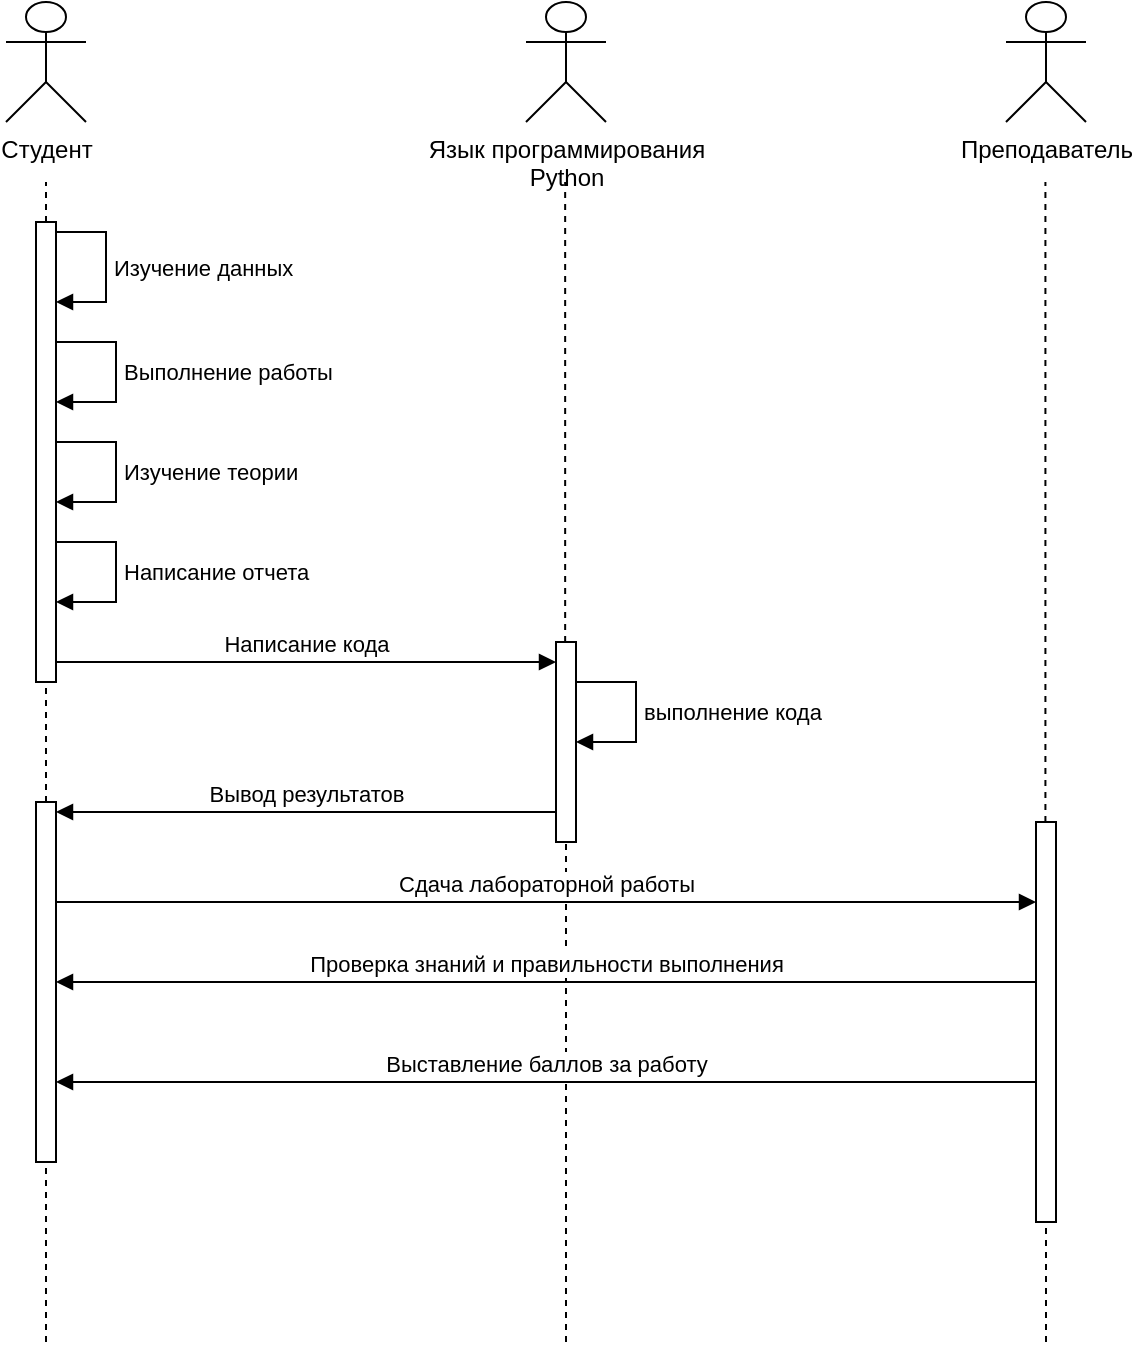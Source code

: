 <mxfile version="24.7.8">
  <diagram name="Page-1" id="2YBvvXClWsGukQMizWep">
    <mxGraphModel dx="1105" dy="654" grid="1" gridSize="10" guides="1" tooltips="1" connect="1" arrows="1" fold="1" page="1" pageScale="1" pageWidth="850" pageHeight="1100" background="none" math="0" shadow="0">
      <root>
        <mxCell id="0" />
        <mxCell id="1" parent="0" />
        <mxCell id="3DbXoYP9Neb8XP8Io81B-1" value="Студент" style="shape=umlActor;verticalLabelPosition=bottom;verticalAlign=top;html=1;outlineConnect=0;labelBackgroundColor=none;" parent="1" vertex="1">
          <mxGeometry x="40" y="50" width="40" height="60" as="geometry" />
        </mxCell>
        <mxCell id="3DbXoYP9Neb8XP8Io81B-2" value="Язык программирования&lt;div&gt;Python&lt;/div&gt;" style="shape=umlActor;verticalLabelPosition=bottom;verticalAlign=top;html=1;outlineConnect=0;labelBackgroundColor=none;" parent="1" vertex="1">
          <mxGeometry x="300" y="50" width="40" height="60" as="geometry" />
        </mxCell>
        <mxCell id="3DbXoYP9Neb8XP8Io81B-3" value="Преподаватель" style="shape=umlActor;verticalLabelPosition=bottom;verticalAlign=top;html=1;outlineConnect=0;labelBackgroundColor=none;" parent="1" vertex="1">
          <mxGeometry x="540" y="50" width="40" height="60" as="geometry" />
        </mxCell>
        <mxCell id="3DbXoYP9Neb8XP8Io81B-4" value="" style="endArrow=none;dashed=1;html=1;rounded=0;labelBackgroundColor=none;fontColor=default;" parent="1" source="3DbXoYP9Neb8XP8Io81B-31" edge="1">
          <mxGeometry width="50" height="50" relative="1" as="geometry">
            <mxPoint x="60" y="720" as="sourcePoint" />
            <mxPoint x="60" y="140" as="targetPoint" />
          </mxGeometry>
        </mxCell>
        <mxCell id="3DbXoYP9Neb8XP8Io81B-5" value="" style="endArrow=none;dashed=1;html=1;rounded=0;labelBackgroundColor=none;fontColor=default;" parent="1" source="3DbXoYP9Neb8XP8Io81B-9" edge="1">
          <mxGeometry width="50" height="50" relative="1" as="geometry">
            <mxPoint x="319.58" y="440" as="sourcePoint" />
            <mxPoint x="319.58" y="140" as="targetPoint" />
          </mxGeometry>
        </mxCell>
        <mxCell id="3DbXoYP9Neb8XP8Io81B-6" value="" style="endArrow=none;dashed=1;html=1;rounded=0;labelBackgroundColor=none;fontColor=default;" parent="1" source="3DbXoYP9Neb8XP8Io81B-35" edge="1">
          <mxGeometry width="50" height="50" relative="1" as="geometry">
            <mxPoint x="560" y="720" as="sourcePoint" />
            <mxPoint x="559.71" y="140" as="targetPoint" />
          </mxGeometry>
        </mxCell>
        <mxCell id="3DbXoYP9Neb8XP8Io81B-11" value="" style="endArrow=none;dashed=1;html=1;rounded=0;labelBackgroundColor=none;fontColor=default;" parent="1" target="3DbXoYP9Neb8XP8Io81B-9" edge="1">
          <mxGeometry width="50" height="50" relative="1" as="geometry">
            <mxPoint x="320" y="720" as="sourcePoint" />
            <mxPoint x="319.58" y="140" as="targetPoint" />
          </mxGeometry>
        </mxCell>
        <mxCell id="3DbXoYP9Neb8XP8Io81B-9" value="" style="html=1;points=[[0,0,0,0,5],[0,1,0,0,-5],[1,0,0,0,5],[1,1,0,0,-5]];perimeter=orthogonalPerimeter;outlineConnect=0;targetShapes=umlLifeline;portConstraint=eastwest;newEdgeStyle={&quot;curved&quot;:0,&quot;rounded&quot;:0};labelBackgroundColor=none;" parent="1" vertex="1">
          <mxGeometry x="315" y="370" width="10" height="100" as="geometry" />
        </mxCell>
        <mxCell id="3DbXoYP9Neb8XP8Io81B-34" value="" style="endArrow=none;dashed=1;html=1;rounded=0;labelBackgroundColor=none;fontColor=default;" parent="1" target="3DbXoYP9Neb8XP8Io81B-31" edge="1" source="0G2NsT2vJJGpYUrEt_-A-10">
          <mxGeometry width="50" height="50" relative="1" as="geometry">
            <mxPoint x="60" y="720" as="sourcePoint" />
            <mxPoint x="60" y="140" as="targetPoint" />
          </mxGeometry>
        </mxCell>
        <mxCell id="3DbXoYP9Neb8XP8Io81B-31" value="" style="html=1;points=[[0,0,0,0,5],[0,1,0,0,-5],[1,0,0,0,5],[1,1,0,0,-5]];perimeter=orthogonalPerimeter;outlineConnect=0;targetShapes=umlLifeline;portConstraint=eastwest;newEdgeStyle={&quot;curved&quot;:0,&quot;rounded&quot;:0};labelBackgroundColor=none;" parent="1" vertex="1">
          <mxGeometry x="55" y="160" width="10" height="230" as="geometry" />
        </mxCell>
        <mxCell id="3DbXoYP9Neb8XP8Io81B-37" value="" style="endArrow=none;dashed=1;html=1;rounded=0;labelBackgroundColor=none;fontColor=default;" parent="1" target="3DbXoYP9Neb8XP8Io81B-35" edge="1">
          <mxGeometry width="50" height="50" relative="1" as="geometry">
            <mxPoint x="560" y="720" as="sourcePoint" />
            <mxPoint x="559.71" y="140" as="targetPoint" />
          </mxGeometry>
        </mxCell>
        <mxCell id="3DbXoYP9Neb8XP8Io81B-35" value="" style="html=1;points=[[0,0,0,0,5],[0,1,0,0,-5],[1,0,0,0,5],[1,1,0,0,-5]];perimeter=orthogonalPerimeter;outlineConnect=0;targetShapes=umlLifeline;portConstraint=eastwest;newEdgeStyle={&quot;curved&quot;:0,&quot;rounded&quot;:0};labelBackgroundColor=none;" parent="1" vertex="1">
          <mxGeometry x="555" y="460" width="10" height="200" as="geometry" />
        </mxCell>
        <mxCell id="0G2NsT2vJJGpYUrEt_-A-2" value="Изучение данных" style="html=1;align=left;spacingLeft=2;endArrow=block;rounded=0;edgeStyle=orthogonalEdgeStyle;curved=0;rounded=0;exitX=1;exitY=0;exitDx=0;exitDy=5;exitPerimeter=0;" edge="1" target="3DbXoYP9Neb8XP8Io81B-31" parent="1" source="3DbXoYP9Neb8XP8Io81B-31">
          <mxGeometry relative="1" as="geometry">
            <mxPoint x="70" y="170" as="sourcePoint" />
            <Array as="points">
              <mxPoint x="90" y="165" />
              <mxPoint x="90" y="200" />
            </Array>
            <mxPoint x="75" y="200" as="targetPoint" />
          </mxGeometry>
        </mxCell>
        <mxCell id="0G2NsT2vJJGpYUrEt_-A-4" value="Выполнение работы" style="html=1;align=left;spacingLeft=2;endArrow=block;rounded=0;edgeStyle=orthogonalEdgeStyle;curved=0;rounded=0;" edge="1" parent="1">
          <mxGeometry relative="1" as="geometry">
            <mxPoint x="65" y="220" as="sourcePoint" />
            <Array as="points">
              <mxPoint x="95" y="250" />
            </Array>
            <mxPoint x="65" y="250" as="targetPoint" />
          </mxGeometry>
        </mxCell>
        <mxCell id="0G2NsT2vJJGpYUrEt_-A-6" value="Написание отчета" style="html=1;align=left;spacingLeft=2;endArrow=block;rounded=0;edgeStyle=orthogonalEdgeStyle;curved=0;rounded=0;" edge="1" parent="1">
          <mxGeometry relative="1" as="geometry">
            <mxPoint x="65" y="320" as="sourcePoint" />
            <Array as="points">
              <mxPoint x="95" y="350" />
            </Array>
            <mxPoint x="65" y="350" as="targetPoint" />
          </mxGeometry>
        </mxCell>
        <mxCell id="0G2NsT2vJJGpYUrEt_-A-7" value="Изучение теории" style="html=1;align=left;spacingLeft=2;endArrow=block;rounded=0;edgeStyle=orthogonalEdgeStyle;curved=0;rounded=0;" edge="1" parent="1">
          <mxGeometry relative="1" as="geometry">
            <mxPoint x="65" y="270" as="sourcePoint" />
            <Array as="points">
              <mxPoint x="95" y="300" />
            </Array>
            <mxPoint x="65" y="300" as="targetPoint" />
          </mxGeometry>
        </mxCell>
        <mxCell id="0G2NsT2vJJGpYUrEt_-A-8" value="Написание кода" style="html=1;verticalAlign=bottom;endArrow=block;curved=0;rounded=0;" edge="1" parent="1" source="3DbXoYP9Neb8XP8Io81B-31" target="3DbXoYP9Neb8XP8Io81B-9">
          <mxGeometry width="80" relative="1" as="geometry">
            <mxPoint x="70" y="380" as="sourcePoint" />
            <mxPoint x="260" y="430" as="targetPoint" />
            <Array as="points">
              <mxPoint x="210" y="380" />
            </Array>
          </mxGeometry>
        </mxCell>
        <mxCell id="0G2NsT2vJJGpYUrEt_-A-9" value="выполнение кода" style="html=1;align=left;spacingLeft=2;endArrow=block;rounded=0;edgeStyle=orthogonalEdgeStyle;curved=0;rounded=0;" edge="1" parent="1">
          <mxGeometry relative="1" as="geometry">
            <mxPoint x="325" y="390" as="sourcePoint" />
            <Array as="points">
              <mxPoint x="355" y="420" />
            </Array>
            <mxPoint x="325" y="420" as="targetPoint" />
          </mxGeometry>
        </mxCell>
        <mxCell id="0G2NsT2vJJGpYUrEt_-A-11" value="" style="endArrow=none;dashed=1;html=1;rounded=0;labelBackgroundColor=none;fontColor=default;" edge="1" parent="1" target="0G2NsT2vJJGpYUrEt_-A-10">
          <mxGeometry width="50" height="50" relative="1" as="geometry">
            <mxPoint x="60" y="720" as="sourcePoint" />
            <mxPoint x="60" y="390" as="targetPoint" />
          </mxGeometry>
        </mxCell>
        <mxCell id="0G2NsT2vJJGpYUrEt_-A-10" value="" style="html=1;points=[[0,0,0,0,5],[0,1,0,0,-5],[1,0,0,0,5],[1,1,0,0,-5]];perimeter=orthogonalPerimeter;outlineConnect=0;targetShapes=umlLifeline;portConstraint=eastwest;newEdgeStyle={&quot;curved&quot;:0,&quot;rounded&quot;:0};" vertex="1" parent="1">
          <mxGeometry x="55" y="450" width="10" height="180" as="geometry" />
        </mxCell>
        <mxCell id="0G2NsT2vJJGpYUrEt_-A-12" value="Вывод результатов" style="html=1;verticalAlign=bottom;endArrow=block;curved=0;rounded=0;entryX=1;entryY=0;entryDx=0;entryDy=5;entryPerimeter=0;" edge="1" parent="1" source="3DbXoYP9Neb8XP8Io81B-9" target="0G2NsT2vJJGpYUrEt_-A-10">
          <mxGeometry width="80" relative="1" as="geometry">
            <mxPoint x="300" y="450" as="sourcePoint" />
            <mxPoint x="380" y="450" as="targetPoint" />
          </mxGeometry>
        </mxCell>
        <mxCell id="0G2NsT2vJJGpYUrEt_-A-13" value="Сдача лабораторной работы" style="html=1;verticalAlign=bottom;endArrow=block;curved=0;rounded=0;" edge="1" parent="1" source="0G2NsT2vJJGpYUrEt_-A-10" target="3DbXoYP9Neb8XP8Io81B-35">
          <mxGeometry width="80" relative="1" as="geometry">
            <mxPoint x="330" y="470" as="sourcePoint" />
            <mxPoint x="410" y="470" as="targetPoint" />
            <Array as="points">
              <mxPoint x="310" y="500" />
            </Array>
          </mxGeometry>
        </mxCell>
        <mxCell id="0G2NsT2vJJGpYUrEt_-A-14" value="Проверка знаний и правильности выполнения" style="html=1;verticalAlign=bottom;endArrow=block;curved=0;rounded=0;" edge="1" parent="1" source="3DbXoYP9Neb8XP8Io81B-35" target="0G2NsT2vJJGpYUrEt_-A-10">
          <mxGeometry width="80" relative="1" as="geometry">
            <mxPoint x="330" y="540" as="sourcePoint" />
            <mxPoint x="410" y="540" as="targetPoint" />
            <Array as="points">
              <mxPoint x="310" y="540" />
            </Array>
          </mxGeometry>
        </mxCell>
        <mxCell id="0G2NsT2vJJGpYUrEt_-A-15" value="Выставление баллов за работу" style="html=1;verticalAlign=bottom;endArrow=block;curved=0;rounded=0;" edge="1" parent="1" source="3DbXoYP9Neb8XP8Io81B-35" target="0G2NsT2vJJGpYUrEt_-A-10">
          <mxGeometry width="80" relative="1" as="geometry">
            <mxPoint x="330" y="540" as="sourcePoint" />
            <mxPoint x="410" y="540" as="targetPoint" />
            <Array as="points">
              <mxPoint x="200" y="590" />
            </Array>
          </mxGeometry>
        </mxCell>
      </root>
    </mxGraphModel>
  </diagram>
</mxfile>
